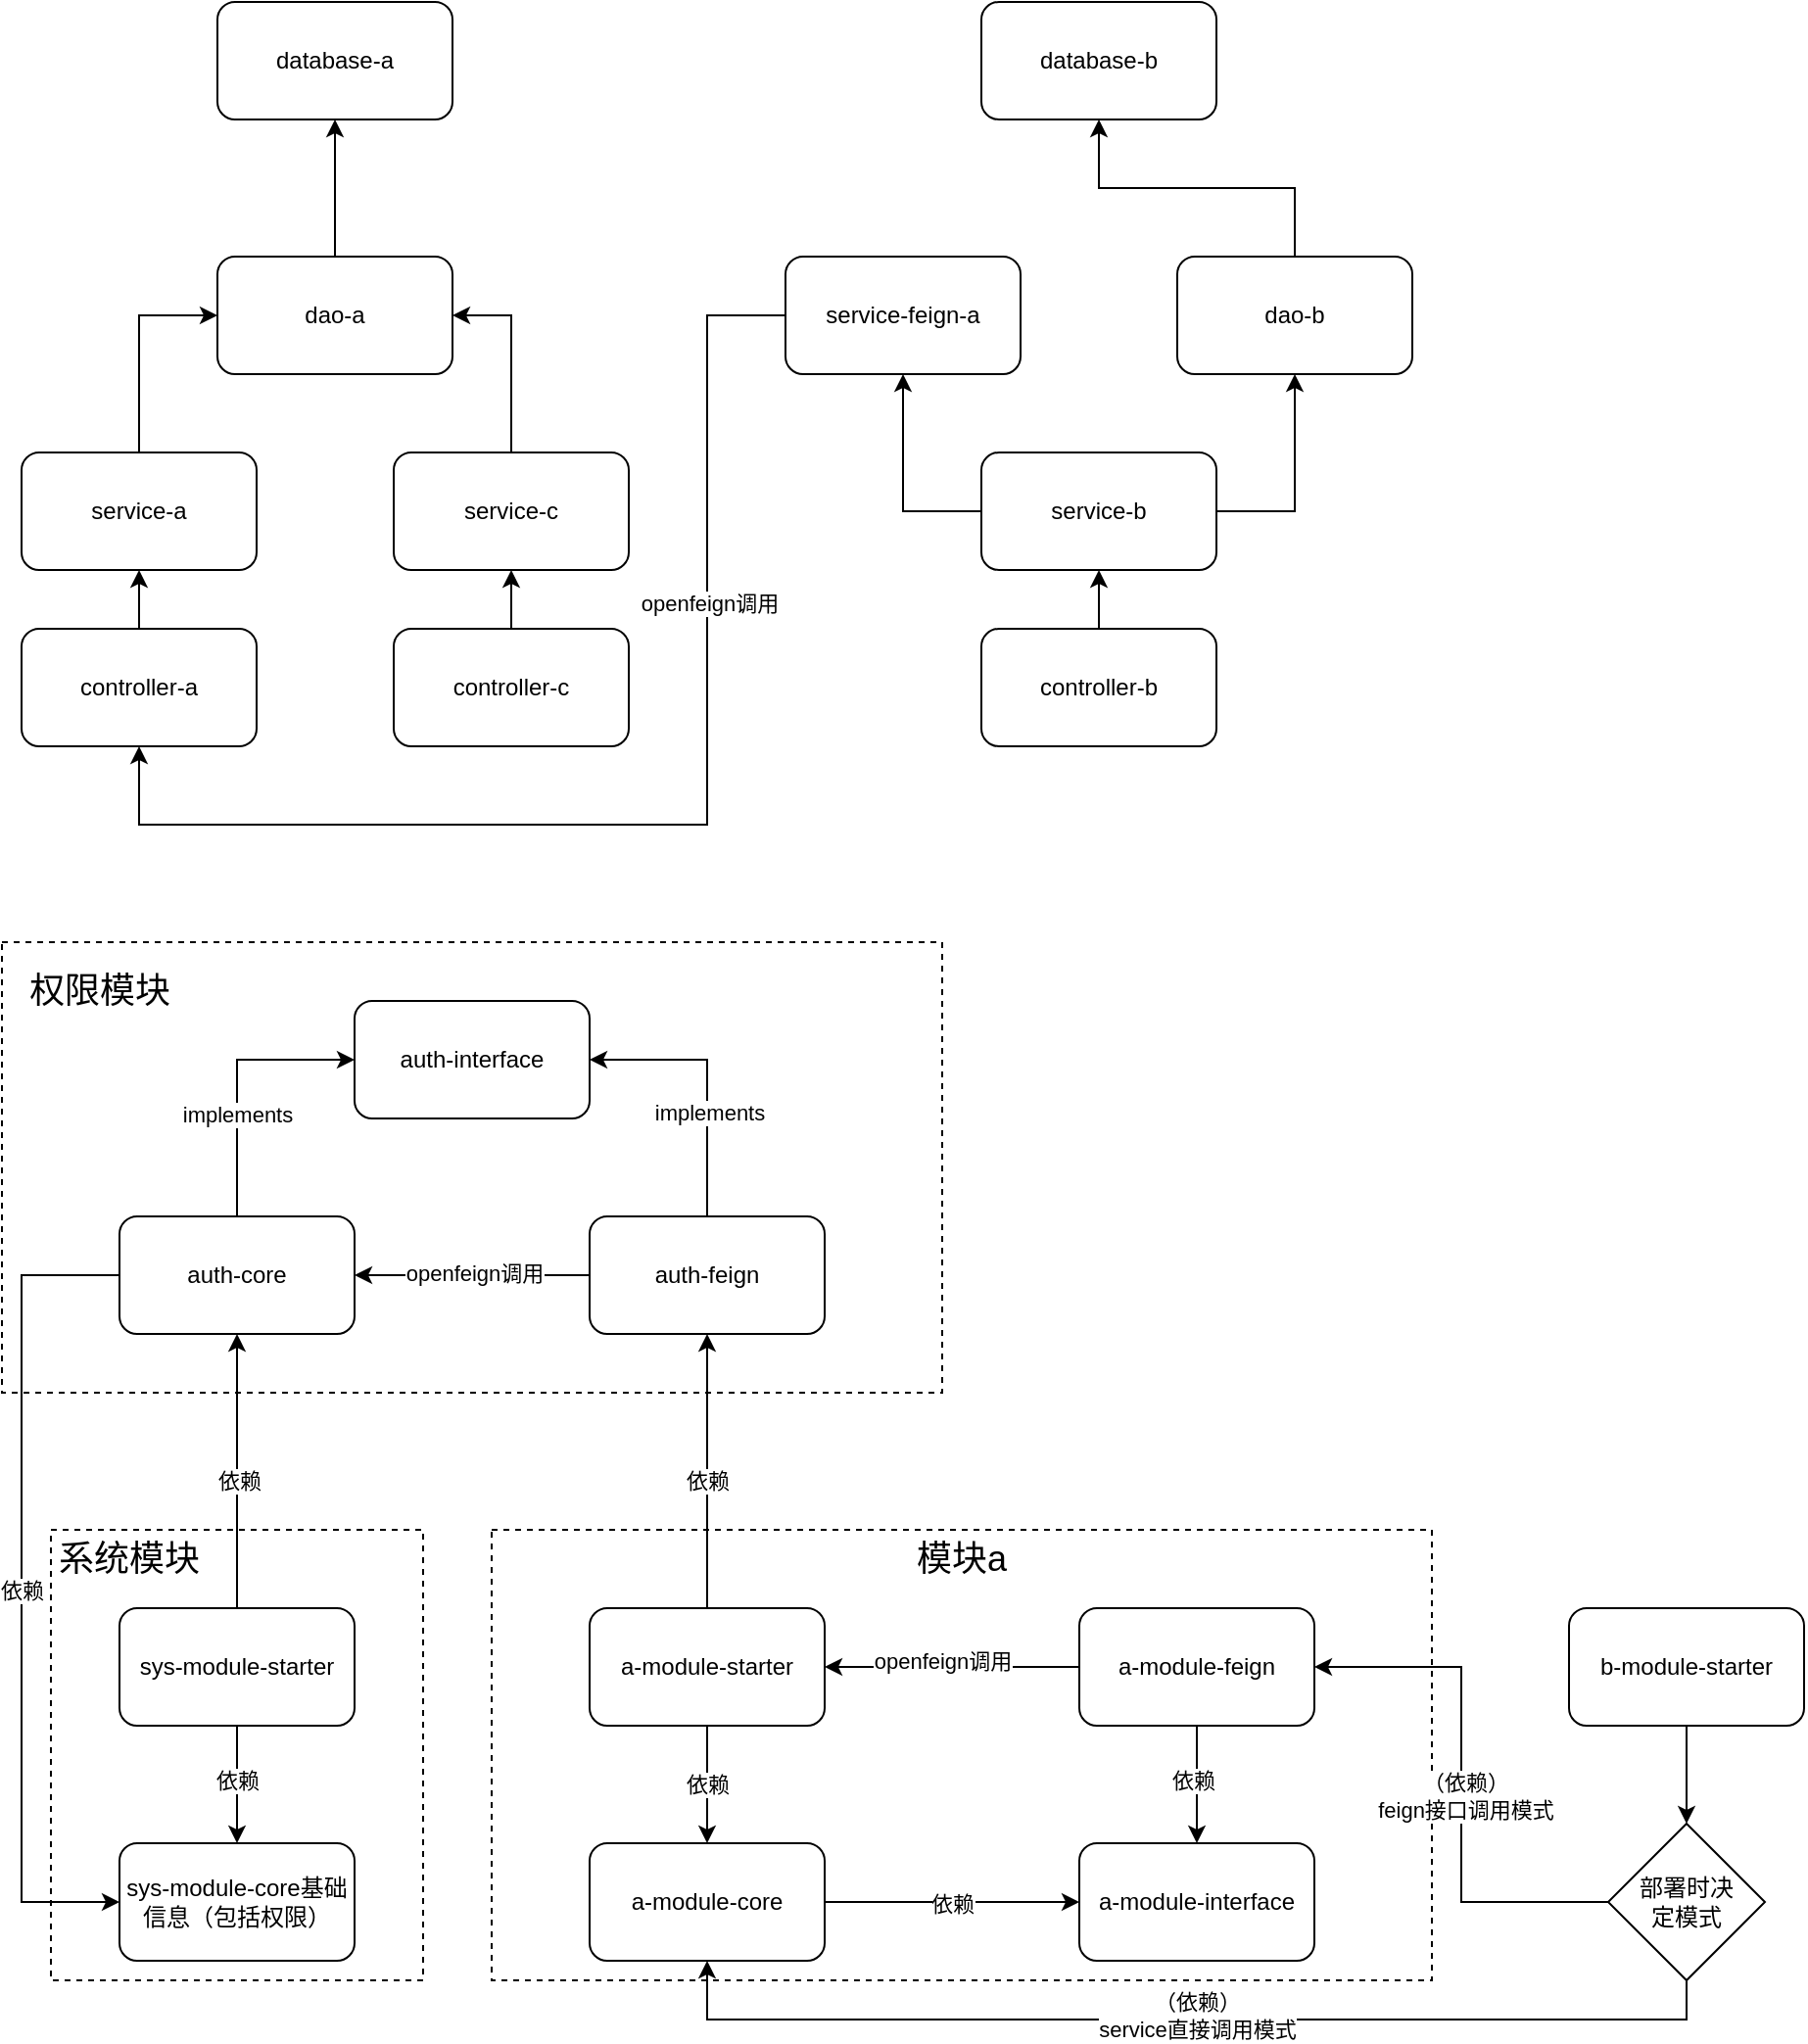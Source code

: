 <mxfile version="27.1.4">
  <diagram name="第 1 页" id="Vk_0lWf_ZemlTiVQxBSw">
    <mxGraphModel dx="1010" dy="574" grid="1" gridSize="10" guides="1" tooltips="1" connect="1" arrows="1" fold="1" page="1" pageScale="1" pageWidth="827" pageHeight="1169" math="0" shadow="0">
      <root>
        <mxCell id="0" />
        <mxCell id="1" parent="0" />
        <mxCell id="rxMHFcCtZd2pthugikuh-30" value="" style="rounded=0;whiteSpace=wrap;html=1;dashed=1;" vertex="1" parent="1">
          <mxGeometry x="65" y="870" width="190" height="230" as="geometry" />
        </mxCell>
        <mxCell id="rxMHFcCtZd2pthugikuh-26" value="" style="rounded=0;whiteSpace=wrap;html=1;dashed=1;" vertex="1" parent="1">
          <mxGeometry x="290" y="870" width="480" height="230" as="geometry" />
        </mxCell>
        <mxCell id="rxMHFcCtZd2pthugikuh-24" value="" style="rounded=0;whiteSpace=wrap;html=1;dashed=1;" vertex="1" parent="1">
          <mxGeometry x="40" y="570" width="480" height="230" as="geometry" />
        </mxCell>
        <mxCell id="8hZZGk28VMVUj-fmmLYI-23" style="edgeStyle=orthogonalEdgeStyle;rounded=0;orthogonalLoop=1;jettySize=auto;html=1;exitX=0.5;exitY=0;exitDx=0;exitDy=0;entryX=0.5;entryY=1;entryDx=0;entryDy=0;" parent="1" source="8hZZGk28VMVUj-fmmLYI-1" target="8hZZGk28VMVUj-fmmLYI-16" edge="1">
          <mxGeometry relative="1" as="geometry" />
        </mxCell>
        <mxCell id="8hZZGk28VMVUj-fmmLYI-1" value="dao-a" style="rounded=1;whiteSpace=wrap;html=1;" parent="1" vertex="1">
          <mxGeometry x="150" y="220" width="120" height="60" as="geometry" />
        </mxCell>
        <mxCell id="8hZZGk28VMVUj-fmmLYI-13" style="edgeStyle=orthogonalEdgeStyle;rounded=0;orthogonalLoop=1;jettySize=auto;html=1;exitX=0.5;exitY=0;exitDx=0;exitDy=0;entryX=0;entryY=0.5;entryDx=0;entryDy=0;" parent="1" source="8hZZGk28VMVUj-fmmLYI-2" target="8hZZGk28VMVUj-fmmLYI-1" edge="1">
          <mxGeometry relative="1" as="geometry" />
        </mxCell>
        <mxCell id="8hZZGk28VMVUj-fmmLYI-2" value="service-a" style="rounded=1;whiteSpace=wrap;html=1;" parent="1" vertex="1">
          <mxGeometry x="50" y="320" width="120" height="60" as="geometry" />
        </mxCell>
        <mxCell id="8hZZGk28VMVUj-fmmLYI-12" style="edgeStyle=orthogonalEdgeStyle;rounded=0;orthogonalLoop=1;jettySize=auto;html=1;exitX=0.5;exitY=0;exitDx=0;exitDy=0;entryX=0.5;entryY=1;entryDx=0;entryDy=0;" parent="1" source="8hZZGk28VMVUj-fmmLYI-4" target="8hZZGk28VMVUj-fmmLYI-2" edge="1">
          <mxGeometry relative="1" as="geometry" />
        </mxCell>
        <mxCell id="8hZZGk28VMVUj-fmmLYI-4" value="controller-a" style="rounded=1;whiteSpace=wrap;html=1;" parent="1" vertex="1">
          <mxGeometry x="50" y="410" width="120" height="60" as="geometry" />
        </mxCell>
        <mxCell id="8hZZGk28VMVUj-fmmLYI-15" style="edgeStyle=orthogonalEdgeStyle;rounded=0;orthogonalLoop=1;jettySize=auto;html=1;exitX=0.5;exitY=0;exitDx=0;exitDy=0;entryX=1;entryY=0.5;entryDx=0;entryDy=0;" parent="1" source="8hZZGk28VMVUj-fmmLYI-10" target="8hZZGk28VMVUj-fmmLYI-1" edge="1">
          <mxGeometry relative="1" as="geometry" />
        </mxCell>
        <mxCell id="8hZZGk28VMVUj-fmmLYI-10" value="&lt;span style=&quot;background-color: transparent; color: light-dark(rgb(0, 0, 0), rgb(255, 255, 255));&quot;&gt;service-c&lt;/span&gt;" style="rounded=1;whiteSpace=wrap;html=1;" parent="1" vertex="1">
          <mxGeometry x="240" y="320" width="120" height="60" as="geometry" />
        </mxCell>
        <mxCell id="8hZZGk28VMVUj-fmmLYI-29" style="edgeStyle=orthogonalEdgeStyle;rounded=0;orthogonalLoop=1;jettySize=auto;html=1;exitX=0.5;exitY=0;exitDx=0;exitDy=0;entryX=0.5;entryY=1;entryDx=0;entryDy=0;" parent="1" source="8hZZGk28VMVUj-fmmLYI-11" target="8hZZGk28VMVUj-fmmLYI-10" edge="1">
          <mxGeometry relative="1" as="geometry" />
        </mxCell>
        <mxCell id="8hZZGk28VMVUj-fmmLYI-11" value="&lt;span style=&quot;background-color: transparent; color: light-dark(rgb(0, 0, 0), rgb(255, 255, 255));&quot;&gt;controller-c&lt;/span&gt;" style="rounded=1;whiteSpace=wrap;html=1;" parent="1" vertex="1">
          <mxGeometry x="240" y="410" width="120" height="60" as="geometry" />
        </mxCell>
        <mxCell id="8hZZGk28VMVUj-fmmLYI-16" value="database-a" style="rounded=1;whiteSpace=wrap;html=1;" parent="1" vertex="1">
          <mxGeometry x="150" y="90" width="120" height="60" as="geometry" />
        </mxCell>
        <mxCell id="8hZZGk28VMVUj-fmmLYI-17" value="database-b" style="rounded=1;whiteSpace=wrap;html=1;" parent="1" vertex="1">
          <mxGeometry x="540" y="90" width="120" height="60" as="geometry" />
        </mxCell>
        <mxCell id="8hZZGk28VMVUj-fmmLYI-32" style="edgeStyle=orthogonalEdgeStyle;rounded=0;orthogonalLoop=1;jettySize=auto;html=1;exitX=1;exitY=0.5;exitDx=0;exitDy=0;entryX=0.5;entryY=1;entryDx=0;entryDy=0;" parent="1" source="8hZZGk28VMVUj-fmmLYI-19" target="8hZZGk28VMVUj-fmmLYI-24" edge="1">
          <mxGeometry relative="1" as="geometry" />
        </mxCell>
        <mxCell id="8hZZGk28VMVUj-fmmLYI-34" style="edgeStyle=orthogonalEdgeStyle;rounded=0;orthogonalLoop=1;jettySize=auto;html=1;exitX=0;exitY=0.5;exitDx=0;exitDy=0;entryX=0.5;entryY=1;entryDx=0;entryDy=0;" parent="1" source="8hZZGk28VMVUj-fmmLYI-19" target="8hZZGk28VMVUj-fmmLYI-27" edge="1">
          <mxGeometry relative="1" as="geometry" />
        </mxCell>
        <mxCell id="8hZZGk28VMVUj-fmmLYI-19" value="&lt;span style=&quot;background-color: transparent; color: light-dark(rgb(0, 0, 0), rgb(255, 255, 255));&quot;&gt;service-b&lt;/span&gt;" style="rounded=1;whiteSpace=wrap;html=1;" parent="1" vertex="1">
          <mxGeometry x="540" y="320" width="120" height="60" as="geometry" />
        </mxCell>
        <mxCell id="8hZZGk28VMVUj-fmmLYI-30" style="edgeStyle=orthogonalEdgeStyle;rounded=0;orthogonalLoop=1;jettySize=auto;html=1;entryX=0.5;entryY=1;entryDx=0;entryDy=0;" parent="1" source="8hZZGk28VMVUj-fmmLYI-21" target="8hZZGk28VMVUj-fmmLYI-19" edge="1">
          <mxGeometry relative="1" as="geometry" />
        </mxCell>
        <mxCell id="8hZZGk28VMVUj-fmmLYI-21" value="&lt;span style=&quot;background-color: transparent; color: light-dark(rgb(0, 0, 0), rgb(255, 255, 255));&quot;&gt;controller-b&lt;/span&gt;" style="rounded=1;whiteSpace=wrap;html=1;" parent="1" vertex="1">
          <mxGeometry x="540" y="410" width="120" height="60" as="geometry" />
        </mxCell>
        <mxCell id="8hZZGk28VMVUj-fmmLYI-26" style="edgeStyle=orthogonalEdgeStyle;rounded=0;orthogonalLoop=1;jettySize=auto;html=1;exitX=0.5;exitY=0;exitDx=0;exitDy=0;entryX=0.5;entryY=1;entryDx=0;entryDy=0;" parent="1" source="8hZZGk28VMVUj-fmmLYI-24" target="8hZZGk28VMVUj-fmmLYI-17" edge="1">
          <mxGeometry relative="1" as="geometry" />
        </mxCell>
        <mxCell id="8hZZGk28VMVUj-fmmLYI-24" value="dao-b" style="rounded=1;whiteSpace=wrap;html=1;" parent="1" vertex="1">
          <mxGeometry x="640" y="220" width="120" height="60" as="geometry" />
        </mxCell>
        <mxCell id="8hZZGk28VMVUj-fmmLYI-36" style="edgeStyle=orthogonalEdgeStyle;rounded=0;orthogonalLoop=1;jettySize=auto;html=1;exitX=0;exitY=0.5;exitDx=0;exitDy=0;entryX=0.5;entryY=1;entryDx=0;entryDy=0;" parent="1" source="8hZZGk28VMVUj-fmmLYI-27" target="8hZZGk28VMVUj-fmmLYI-4" edge="1">
          <mxGeometry relative="1" as="geometry">
            <Array as="points">
              <mxPoint x="400" y="250" />
              <mxPoint x="400" y="510" />
              <mxPoint x="110" y="510" />
            </Array>
          </mxGeometry>
        </mxCell>
        <mxCell id="rxMHFcCtZd2pthugikuh-15" value="openfeign调用" style="edgeLabel;html=1;align=center;verticalAlign=middle;resizable=0;points=[];" vertex="1" connectable="0" parent="8hZZGk28VMVUj-fmmLYI-36">
          <mxGeometry x="-0.406" y="1" relative="1" as="geometry">
            <mxPoint as="offset" />
          </mxGeometry>
        </mxCell>
        <mxCell id="8hZZGk28VMVUj-fmmLYI-27" value="&lt;span style=&quot;background-color: transparent; color: light-dark(rgb(0, 0, 0), rgb(255, 255, 255));&quot;&gt;service-feign-a&lt;/span&gt;" style="rounded=1;whiteSpace=wrap;html=1;" parent="1" vertex="1">
          <mxGeometry x="440" y="220" width="120" height="60" as="geometry" />
        </mxCell>
        <mxCell id="8hZZGk28VMVUj-fmmLYI-37" value="&lt;span style=&quot;background-color: transparent; color: light-dark(rgb(0, 0, 0), rgb(255, 255, 255));&quot;&gt;auth-interface&lt;/span&gt;" style="rounded=1;whiteSpace=wrap;html=1;" parent="1" vertex="1">
          <mxGeometry x="220" y="600" width="120" height="60" as="geometry" />
        </mxCell>
        <mxCell id="8hZZGk28VMVUj-fmmLYI-41" style="edgeStyle=orthogonalEdgeStyle;rounded=0;orthogonalLoop=1;jettySize=auto;html=1;exitX=0.5;exitY=0;exitDx=0;exitDy=0;entryX=0;entryY=0.5;entryDx=0;entryDy=0;" parent="1" source="8hZZGk28VMVUj-fmmLYI-38" target="8hZZGk28VMVUj-fmmLYI-37" edge="1">
          <mxGeometry relative="1" as="geometry" />
        </mxCell>
        <mxCell id="8hZZGk28VMVUj-fmmLYI-43" value="implements" style="edgeLabel;html=1;align=center;verticalAlign=middle;resizable=0;points=[];" parent="8hZZGk28VMVUj-fmmLYI-41" vertex="1" connectable="0">
          <mxGeometry x="-0.255" relative="1" as="geometry">
            <mxPoint as="offset" />
          </mxGeometry>
        </mxCell>
        <mxCell id="8hZZGk28VMVUj-fmmLYI-66" style="edgeStyle=orthogonalEdgeStyle;rounded=0;orthogonalLoop=1;jettySize=auto;html=1;exitX=0;exitY=0.5;exitDx=0;exitDy=0;entryX=0;entryY=0.5;entryDx=0;entryDy=0;" parent="1" source="8hZZGk28VMVUj-fmmLYI-38" target="8hZZGk28VMVUj-fmmLYI-58" edge="1">
          <mxGeometry relative="1" as="geometry">
            <Array as="points">
              <mxPoint x="50" y="740" />
              <mxPoint x="50" y="1060" />
            </Array>
          </mxGeometry>
        </mxCell>
        <mxCell id="8hZZGk28VMVUj-fmmLYI-67" value="依赖" style="edgeLabel;html=1;align=center;verticalAlign=middle;resizable=0;points=[];" parent="8hZZGk28VMVUj-fmmLYI-66" vertex="1" connectable="0">
          <mxGeometry x="0.002" relative="1" as="geometry">
            <mxPoint as="offset" />
          </mxGeometry>
        </mxCell>
        <mxCell id="8hZZGk28VMVUj-fmmLYI-38" value="&lt;span style=&quot;background-color: transparent; color: light-dark(rgb(0, 0, 0), rgb(255, 255, 255));&quot;&gt;auth-core&lt;/span&gt;" style="rounded=1;whiteSpace=wrap;html=1;" parent="1" vertex="1">
          <mxGeometry x="100" y="710" width="120" height="60" as="geometry" />
        </mxCell>
        <mxCell id="8hZZGk28VMVUj-fmmLYI-42" style="edgeStyle=orthogonalEdgeStyle;rounded=0;orthogonalLoop=1;jettySize=auto;html=1;exitX=0.5;exitY=0;exitDx=0;exitDy=0;entryX=1;entryY=0.5;entryDx=0;entryDy=0;" parent="1" source="8hZZGk28VMVUj-fmmLYI-39" target="8hZZGk28VMVUj-fmmLYI-37" edge="1">
          <mxGeometry relative="1" as="geometry" />
        </mxCell>
        <mxCell id="8hZZGk28VMVUj-fmmLYI-44" value="implements" style="edgeLabel;html=1;align=center;verticalAlign=middle;resizable=0;points=[];" parent="8hZZGk28VMVUj-fmmLYI-42" vertex="1" connectable="0">
          <mxGeometry x="-0.243" y="-1" relative="1" as="geometry">
            <mxPoint as="offset" />
          </mxGeometry>
        </mxCell>
        <mxCell id="8hZZGk28VMVUj-fmmLYI-48" style="edgeStyle=orthogonalEdgeStyle;rounded=0;orthogonalLoop=1;jettySize=auto;html=1;exitX=0;exitY=0.5;exitDx=0;exitDy=0;entryX=1;entryY=0.5;entryDx=0;entryDy=0;" parent="1" source="8hZZGk28VMVUj-fmmLYI-39" target="8hZZGk28VMVUj-fmmLYI-38" edge="1">
          <mxGeometry relative="1" as="geometry" />
        </mxCell>
        <mxCell id="8hZZGk28VMVUj-fmmLYI-49" value="openfeign调用" style="edgeLabel;html=1;align=center;verticalAlign=middle;resizable=0;points=[];" parent="8hZZGk28VMVUj-fmmLYI-48" vertex="1" connectable="0">
          <mxGeometry x="-0.011" y="-1" relative="1" as="geometry">
            <mxPoint as="offset" />
          </mxGeometry>
        </mxCell>
        <mxCell id="8hZZGk28VMVUj-fmmLYI-39" value="&lt;span style=&quot;background-color: transparent; color: light-dark(rgb(0, 0, 0), rgb(255, 255, 255));&quot;&gt;auth-feign&lt;/span&gt;" style="rounded=1;whiteSpace=wrap;html=1;" parent="1" vertex="1">
          <mxGeometry x="340" y="710" width="120" height="60" as="geometry" />
        </mxCell>
        <mxCell id="8hZZGk28VMVUj-fmmLYI-57" style="edgeStyle=orthogonalEdgeStyle;rounded=0;orthogonalLoop=1;jettySize=auto;html=1;exitX=0.5;exitY=0;exitDx=0;exitDy=0;" parent="1" source="8hZZGk28VMVUj-fmmLYI-47" target="8hZZGk28VMVUj-fmmLYI-38" edge="1">
          <mxGeometry relative="1" as="geometry" />
        </mxCell>
        <mxCell id="8hZZGk28VMVUj-fmmLYI-60" value="依赖" style="edgeLabel;html=1;align=center;verticalAlign=middle;resizable=0;points=[];" parent="8hZZGk28VMVUj-fmmLYI-57" vertex="1" connectable="0">
          <mxGeometry x="-0.064" y="-1" relative="1" as="geometry">
            <mxPoint as="offset" />
          </mxGeometry>
        </mxCell>
        <mxCell id="8hZZGk28VMVUj-fmmLYI-59" style="edgeStyle=orthogonalEdgeStyle;rounded=0;orthogonalLoop=1;jettySize=auto;html=1;exitX=0.5;exitY=1;exitDx=0;exitDy=0;" parent="1" source="8hZZGk28VMVUj-fmmLYI-47" target="8hZZGk28VMVUj-fmmLYI-58" edge="1">
          <mxGeometry relative="1" as="geometry" />
        </mxCell>
        <mxCell id="8hZZGk28VMVUj-fmmLYI-62" value="依赖" style="edgeLabel;html=1;align=center;verticalAlign=middle;resizable=0;points=[];" parent="8hZZGk28VMVUj-fmmLYI-59" vertex="1" connectable="0">
          <mxGeometry x="-0.072" relative="1" as="geometry">
            <mxPoint as="offset" />
          </mxGeometry>
        </mxCell>
        <mxCell id="8hZZGk28VMVUj-fmmLYI-47" value="&lt;span style=&quot;background-color: transparent; color: light-dark(rgb(0, 0, 0), rgb(255, 255, 255));&quot;&gt;sys-module-starter&lt;/span&gt;" style="rounded=1;whiteSpace=wrap;html=1;" parent="1" vertex="1">
          <mxGeometry x="100" y="910" width="120" height="60" as="geometry" />
        </mxCell>
        <mxCell id="8hZZGk28VMVUj-fmmLYI-56" style="edgeStyle=orthogonalEdgeStyle;rounded=0;orthogonalLoop=1;jettySize=auto;html=1;exitX=0.5;exitY=0;exitDx=0;exitDy=0;entryX=0.5;entryY=1;entryDx=0;entryDy=0;" parent="1" source="8hZZGk28VMVUj-fmmLYI-52" target="8hZZGk28VMVUj-fmmLYI-39" edge="1">
          <mxGeometry relative="1" as="geometry" />
        </mxCell>
        <mxCell id="8hZZGk28VMVUj-fmmLYI-61" value="依赖" style="edgeLabel;html=1;align=center;verticalAlign=middle;resizable=0;points=[];" parent="8hZZGk28VMVUj-fmmLYI-56" vertex="1" connectable="0">
          <mxGeometry x="-0.064" relative="1" as="geometry">
            <mxPoint as="offset" />
          </mxGeometry>
        </mxCell>
        <mxCell id="rxMHFcCtZd2pthugikuh-9" value="依赖" style="edgeStyle=orthogonalEdgeStyle;rounded=0;orthogonalLoop=1;jettySize=auto;html=1;exitX=0.5;exitY=1;exitDx=0;exitDy=0;" edge="1" parent="1" source="8hZZGk28VMVUj-fmmLYI-52" target="rxMHFcCtZd2pthugikuh-4">
          <mxGeometry relative="1" as="geometry" />
        </mxCell>
        <mxCell id="8hZZGk28VMVUj-fmmLYI-52" value="&lt;span style=&quot;background-color: transparent; color: light-dark(rgb(0, 0, 0), rgb(255, 255, 255));&quot;&gt;a-module-starter&lt;/span&gt;" style="rounded=1;whiteSpace=wrap;html=1;" parent="1" vertex="1">
          <mxGeometry x="340" y="910" width="120" height="60" as="geometry" />
        </mxCell>
        <mxCell id="8hZZGk28VMVUj-fmmLYI-58" value="&lt;span style=&quot;background-color: transparent; color: light-dark(rgb(0, 0, 0), rgb(255, 255, 255));&quot;&gt;sys-module-core&lt;/span&gt;&lt;span style=&quot;background-color: transparent; color: light-dark(rgb(0, 0, 0), rgb(255, 255, 255));&quot;&gt;基础信息（包括权限）&lt;/span&gt;" style="rounded=1;whiteSpace=wrap;html=1;" parent="1" vertex="1">
          <mxGeometry x="100" y="1030" width="120" height="60" as="geometry" />
        </mxCell>
        <mxCell id="rxMHFcCtZd2pthugikuh-10" style="edgeStyle=orthogonalEdgeStyle;rounded=0;orthogonalLoop=1;jettySize=auto;html=1;exitX=1;exitY=0.5;exitDx=0;exitDy=0;" edge="1" parent="1" source="rxMHFcCtZd2pthugikuh-4" target="rxMHFcCtZd2pthugikuh-5">
          <mxGeometry relative="1" as="geometry" />
        </mxCell>
        <mxCell id="rxMHFcCtZd2pthugikuh-11" value="依赖" style="edgeLabel;html=1;align=center;verticalAlign=middle;resizable=0;points=[];" vertex="1" connectable="0" parent="rxMHFcCtZd2pthugikuh-10">
          <mxGeometry y="-1" relative="1" as="geometry">
            <mxPoint as="offset" />
          </mxGeometry>
        </mxCell>
        <mxCell id="rxMHFcCtZd2pthugikuh-4" value="&lt;span style=&quot;background-color: transparent; color: light-dark(rgb(0, 0, 0), rgb(255, 255, 255));&quot;&gt;a-module-core&lt;/span&gt;" style="rounded=1;whiteSpace=wrap;html=1;" vertex="1" parent="1">
          <mxGeometry x="340" y="1030" width="120" height="60" as="geometry" />
        </mxCell>
        <mxCell id="rxMHFcCtZd2pthugikuh-5" value="&lt;span style=&quot;background-color: transparent; color: light-dark(rgb(0, 0, 0), rgb(255, 255, 255));&quot;&gt;a-module-interface&lt;/span&gt;" style="rounded=1;whiteSpace=wrap;html=1;" vertex="1" parent="1">
          <mxGeometry x="590" y="1030" width="120" height="60" as="geometry" />
        </mxCell>
        <mxCell id="rxMHFcCtZd2pthugikuh-12" style="edgeStyle=orthogonalEdgeStyle;rounded=0;orthogonalLoop=1;jettySize=auto;html=1;exitX=0.5;exitY=1;exitDx=0;exitDy=0;entryX=0.5;entryY=0;entryDx=0;entryDy=0;" edge="1" parent="1" source="rxMHFcCtZd2pthugikuh-6" target="rxMHFcCtZd2pthugikuh-5">
          <mxGeometry relative="1" as="geometry" />
        </mxCell>
        <mxCell id="rxMHFcCtZd2pthugikuh-13" value="依赖" style="edgeLabel;html=1;align=center;verticalAlign=middle;resizable=0;points=[];" vertex="1" connectable="0" parent="rxMHFcCtZd2pthugikuh-12">
          <mxGeometry x="-0.067" y="-2" relative="1" as="geometry">
            <mxPoint as="offset" />
          </mxGeometry>
        </mxCell>
        <mxCell id="rxMHFcCtZd2pthugikuh-14" style="edgeStyle=orthogonalEdgeStyle;rounded=0;orthogonalLoop=1;jettySize=auto;html=1;exitX=0;exitY=0.5;exitDx=0;exitDy=0;entryX=1;entryY=0.5;entryDx=0;entryDy=0;" edge="1" parent="1" source="rxMHFcCtZd2pthugikuh-6" target="8hZZGk28VMVUj-fmmLYI-52">
          <mxGeometry relative="1" as="geometry" />
        </mxCell>
        <mxCell id="rxMHFcCtZd2pthugikuh-16" value="openfeign调用" style="edgeLabel;html=1;align=center;verticalAlign=middle;resizable=0;points=[];" vertex="1" connectable="0" parent="rxMHFcCtZd2pthugikuh-14">
          <mxGeometry x="0.077" y="-3" relative="1" as="geometry">
            <mxPoint as="offset" />
          </mxGeometry>
        </mxCell>
        <mxCell id="rxMHFcCtZd2pthugikuh-6" value="&lt;span style=&quot;background-color: transparent; color: light-dark(rgb(0, 0, 0), rgb(255, 255, 255));&quot;&gt;a-module-feign&lt;/span&gt;" style="rounded=1;whiteSpace=wrap;html=1;" vertex="1" parent="1">
          <mxGeometry x="590" y="910" width="120" height="60" as="geometry" />
        </mxCell>
        <mxCell id="rxMHFcCtZd2pthugikuh-19" style="edgeStyle=orthogonalEdgeStyle;rounded=0;orthogonalLoop=1;jettySize=auto;html=1;exitX=0.5;exitY=1;exitDx=0;exitDy=0;entryX=0.5;entryY=0;entryDx=0;entryDy=0;" edge="1" parent="1" source="rxMHFcCtZd2pthugikuh-17" target="rxMHFcCtZd2pthugikuh-18">
          <mxGeometry relative="1" as="geometry" />
        </mxCell>
        <mxCell id="rxMHFcCtZd2pthugikuh-17" value="&lt;span style=&quot;background-color: transparent; color: light-dark(rgb(0, 0, 0), rgb(255, 255, 255));&quot;&gt;b-module-starter&lt;/span&gt;" style="rounded=1;whiteSpace=wrap;html=1;" vertex="1" parent="1">
          <mxGeometry x="840" y="910" width="120" height="60" as="geometry" />
        </mxCell>
        <mxCell id="rxMHFcCtZd2pthugikuh-20" style="edgeStyle=orthogonalEdgeStyle;rounded=0;orthogonalLoop=1;jettySize=auto;html=1;exitX=0;exitY=0.5;exitDx=0;exitDy=0;entryX=1;entryY=0.5;entryDx=0;entryDy=0;" edge="1" parent="1" source="rxMHFcCtZd2pthugikuh-18" target="rxMHFcCtZd2pthugikuh-6">
          <mxGeometry relative="1" as="geometry" />
        </mxCell>
        <mxCell id="rxMHFcCtZd2pthugikuh-21" value="（依赖）&lt;br&gt;feign接口调用模式" style="edgeLabel;html=1;align=center;verticalAlign=middle;resizable=0;points=[];" vertex="1" connectable="0" parent="rxMHFcCtZd2pthugikuh-20">
          <mxGeometry x="-0.044" y="-2" relative="1" as="geometry">
            <mxPoint as="offset" />
          </mxGeometry>
        </mxCell>
        <mxCell id="rxMHFcCtZd2pthugikuh-22" style="edgeStyle=orthogonalEdgeStyle;rounded=0;orthogonalLoop=1;jettySize=auto;html=1;exitX=0.5;exitY=1;exitDx=0;exitDy=0;entryX=0.5;entryY=1;entryDx=0;entryDy=0;" edge="1" parent="1" source="rxMHFcCtZd2pthugikuh-18" target="rxMHFcCtZd2pthugikuh-4">
          <mxGeometry relative="1" as="geometry" />
        </mxCell>
        <mxCell id="rxMHFcCtZd2pthugikuh-23" value="（依赖）&lt;br&gt;service直接调用模式" style="edgeLabel;html=1;align=center;verticalAlign=middle;resizable=0;points=[];" vertex="1" connectable="0" parent="rxMHFcCtZd2pthugikuh-22">
          <mxGeometry x="-0.018" y="-2" relative="1" as="geometry">
            <mxPoint as="offset" />
          </mxGeometry>
        </mxCell>
        <mxCell id="rxMHFcCtZd2pthugikuh-18" value="部署时决&lt;div&gt;定模式&lt;/div&gt;" style="rhombus;whiteSpace=wrap;html=1;" vertex="1" parent="1">
          <mxGeometry x="860" y="1020" width="80" height="80" as="geometry" />
        </mxCell>
        <mxCell id="rxMHFcCtZd2pthugikuh-25" value="&lt;font style=&quot;font-size: 18px;&quot;&gt;权限模块&lt;/font&gt;" style="text;html=1;align=center;verticalAlign=middle;whiteSpace=wrap;rounded=0;" vertex="1" parent="1">
          <mxGeometry x="50" y="580" width="80" height="30" as="geometry" />
        </mxCell>
        <mxCell id="rxMHFcCtZd2pthugikuh-27" value="&lt;font style=&quot;font-size: 18px;&quot;&gt;模块a&lt;/font&gt;" style="text;html=1;align=center;verticalAlign=middle;whiteSpace=wrap;rounded=0;" vertex="1" parent="1">
          <mxGeometry x="490" y="870" width="80" height="30" as="geometry" />
        </mxCell>
        <mxCell id="rxMHFcCtZd2pthugikuh-31" value="&lt;font style=&quot;font-size: 18px;&quot;&gt;系统模块&lt;/font&gt;" style="text;html=1;align=center;verticalAlign=middle;whiteSpace=wrap;rounded=0;" vertex="1" parent="1">
          <mxGeometry x="65" y="870" width="80" height="30" as="geometry" />
        </mxCell>
      </root>
    </mxGraphModel>
  </diagram>
</mxfile>
